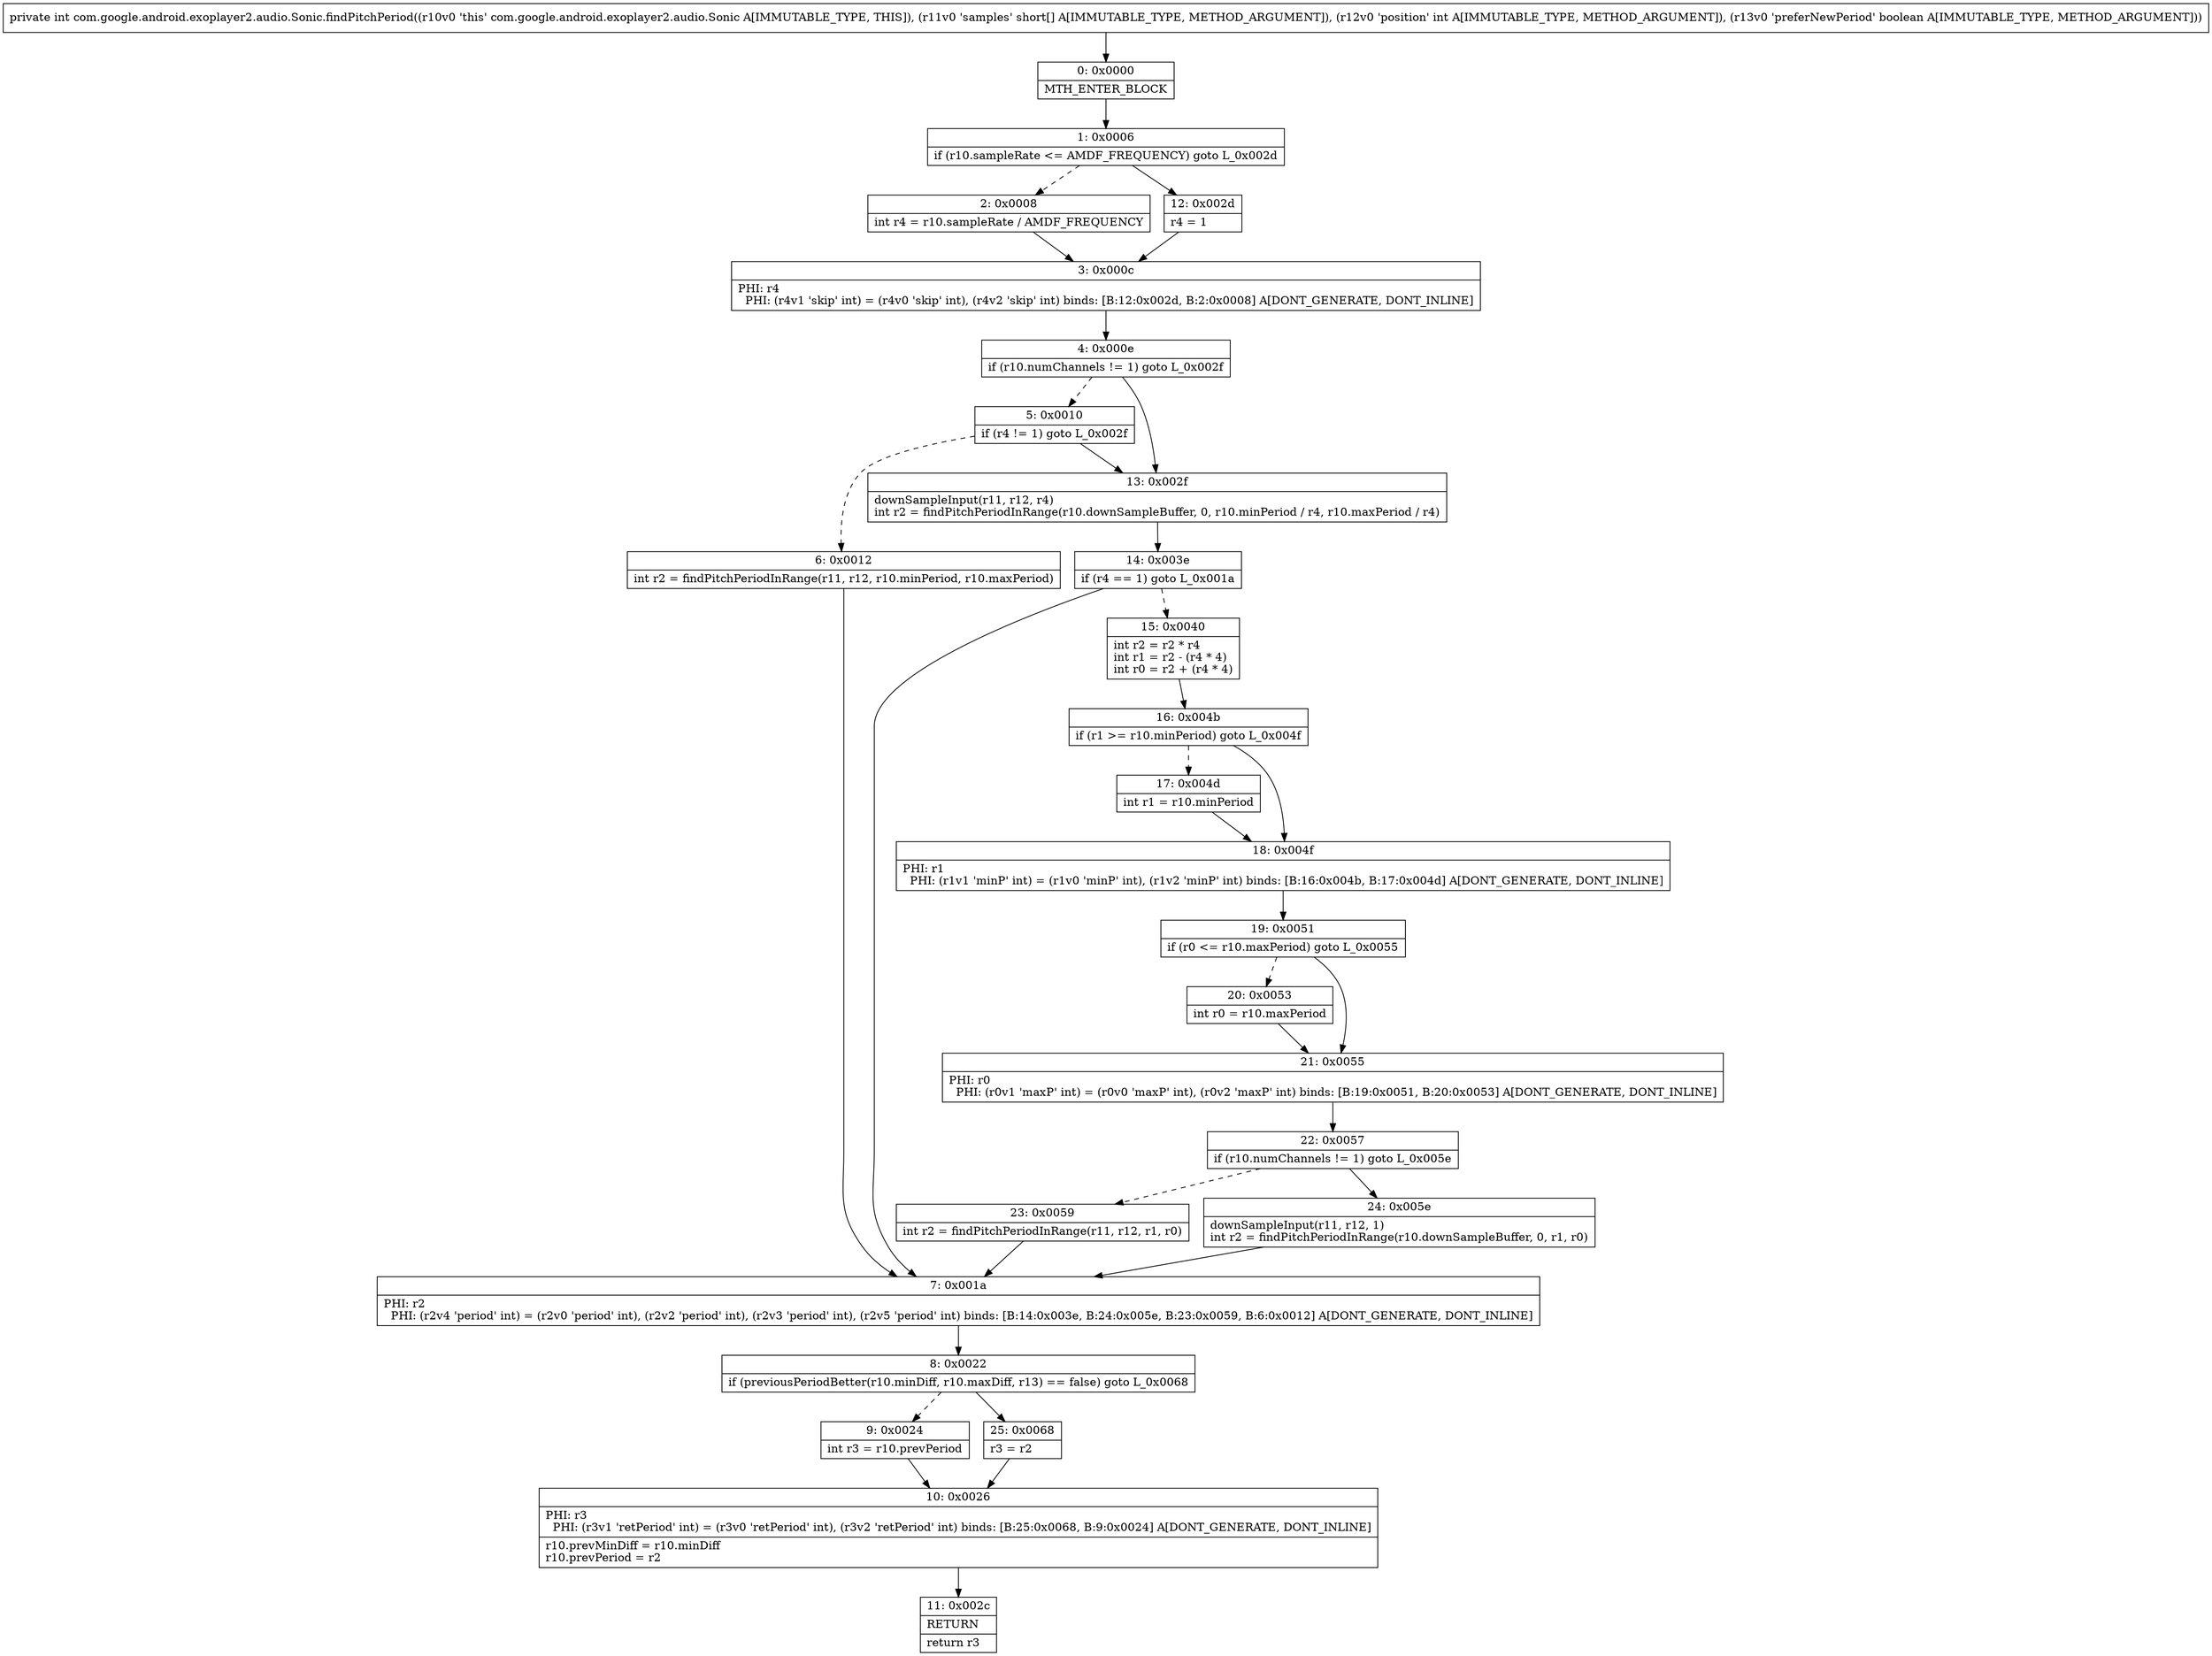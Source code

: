 digraph "CFG forcom.google.android.exoplayer2.audio.Sonic.findPitchPeriod([SIZ)I" {
Node_0 [shape=record,label="{0\:\ 0x0000|MTH_ENTER_BLOCK\l}"];
Node_1 [shape=record,label="{1\:\ 0x0006|if (r10.sampleRate \<= AMDF_FREQUENCY) goto L_0x002d\l}"];
Node_2 [shape=record,label="{2\:\ 0x0008|int r4 = r10.sampleRate \/ AMDF_FREQUENCY\l}"];
Node_3 [shape=record,label="{3\:\ 0x000c|PHI: r4 \l  PHI: (r4v1 'skip' int) = (r4v0 'skip' int), (r4v2 'skip' int) binds: [B:12:0x002d, B:2:0x0008] A[DONT_GENERATE, DONT_INLINE]\l}"];
Node_4 [shape=record,label="{4\:\ 0x000e|if (r10.numChannels != 1) goto L_0x002f\l}"];
Node_5 [shape=record,label="{5\:\ 0x0010|if (r4 != 1) goto L_0x002f\l}"];
Node_6 [shape=record,label="{6\:\ 0x0012|int r2 = findPitchPeriodInRange(r11, r12, r10.minPeriod, r10.maxPeriod)\l}"];
Node_7 [shape=record,label="{7\:\ 0x001a|PHI: r2 \l  PHI: (r2v4 'period' int) = (r2v0 'period' int), (r2v2 'period' int), (r2v3 'period' int), (r2v5 'period' int) binds: [B:14:0x003e, B:24:0x005e, B:23:0x0059, B:6:0x0012] A[DONT_GENERATE, DONT_INLINE]\l}"];
Node_8 [shape=record,label="{8\:\ 0x0022|if (previousPeriodBetter(r10.minDiff, r10.maxDiff, r13) == false) goto L_0x0068\l}"];
Node_9 [shape=record,label="{9\:\ 0x0024|int r3 = r10.prevPeriod\l}"];
Node_10 [shape=record,label="{10\:\ 0x0026|PHI: r3 \l  PHI: (r3v1 'retPeriod' int) = (r3v0 'retPeriod' int), (r3v2 'retPeriod' int) binds: [B:25:0x0068, B:9:0x0024] A[DONT_GENERATE, DONT_INLINE]\l|r10.prevMinDiff = r10.minDiff\lr10.prevPeriod = r2\l}"];
Node_11 [shape=record,label="{11\:\ 0x002c|RETURN\l|return r3\l}"];
Node_12 [shape=record,label="{12\:\ 0x002d|r4 = 1\l}"];
Node_13 [shape=record,label="{13\:\ 0x002f|downSampleInput(r11, r12, r4)\lint r2 = findPitchPeriodInRange(r10.downSampleBuffer, 0, r10.minPeriod \/ r4, r10.maxPeriod \/ r4)\l}"];
Node_14 [shape=record,label="{14\:\ 0x003e|if (r4 == 1) goto L_0x001a\l}"];
Node_15 [shape=record,label="{15\:\ 0x0040|int r2 = r2 * r4\lint r1 = r2 \- (r4 * 4)\lint r0 = r2 + (r4 * 4)\l}"];
Node_16 [shape=record,label="{16\:\ 0x004b|if (r1 \>= r10.minPeriod) goto L_0x004f\l}"];
Node_17 [shape=record,label="{17\:\ 0x004d|int r1 = r10.minPeriod\l}"];
Node_18 [shape=record,label="{18\:\ 0x004f|PHI: r1 \l  PHI: (r1v1 'minP' int) = (r1v0 'minP' int), (r1v2 'minP' int) binds: [B:16:0x004b, B:17:0x004d] A[DONT_GENERATE, DONT_INLINE]\l}"];
Node_19 [shape=record,label="{19\:\ 0x0051|if (r0 \<= r10.maxPeriod) goto L_0x0055\l}"];
Node_20 [shape=record,label="{20\:\ 0x0053|int r0 = r10.maxPeriod\l}"];
Node_21 [shape=record,label="{21\:\ 0x0055|PHI: r0 \l  PHI: (r0v1 'maxP' int) = (r0v0 'maxP' int), (r0v2 'maxP' int) binds: [B:19:0x0051, B:20:0x0053] A[DONT_GENERATE, DONT_INLINE]\l}"];
Node_22 [shape=record,label="{22\:\ 0x0057|if (r10.numChannels != 1) goto L_0x005e\l}"];
Node_23 [shape=record,label="{23\:\ 0x0059|int r2 = findPitchPeriodInRange(r11, r12, r1, r0)\l}"];
Node_24 [shape=record,label="{24\:\ 0x005e|downSampleInput(r11, r12, 1)\lint r2 = findPitchPeriodInRange(r10.downSampleBuffer, 0, r1, r0)\l}"];
Node_25 [shape=record,label="{25\:\ 0x0068|r3 = r2\l}"];
MethodNode[shape=record,label="{private int com.google.android.exoplayer2.audio.Sonic.findPitchPeriod((r10v0 'this' com.google.android.exoplayer2.audio.Sonic A[IMMUTABLE_TYPE, THIS]), (r11v0 'samples' short[] A[IMMUTABLE_TYPE, METHOD_ARGUMENT]), (r12v0 'position' int A[IMMUTABLE_TYPE, METHOD_ARGUMENT]), (r13v0 'preferNewPeriod' boolean A[IMMUTABLE_TYPE, METHOD_ARGUMENT])) }"];
MethodNode -> Node_0;
Node_0 -> Node_1;
Node_1 -> Node_2[style=dashed];
Node_1 -> Node_12;
Node_2 -> Node_3;
Node_3 -> Node_4;
Node_4 -> Node_5[style=dashed];
Node_4 -> Node_13;
Node_5 -> Node_6[style=dashed];
Node_5 -> Node_13;
Node_6 -> Node_7;
Node_7 -> Node_8;
Node_8 -> Node_9[style=dashed];
Node_8 -> Node_25;
Node_9 -> Node_10;
Node_10 -> Node_11;
Node_12 -> Node_3;
Node_13 -> Node_14;
Node_14 -> Node_7;
Node_14 -> Node_15[style=dashed];
Node_15 -> Node_16;
Node_16 -> Node_17[style=dashed];
Node_16 -> Node_18;
Node_17 -> Node_18;
Node_18 -> Node_19;
Node_19 -> Node_20[style=dashed];
Node_19 -> Node_21;
Node_20 -> Node_21;
Node_21 -> Node_22;
Node_22 -> Node_23[style=dashed];
Node_22 -> Node_24;
Node_23 -> Node_7;
Node_24 -> Node_7;
Node_25 -> Node_10;
}

